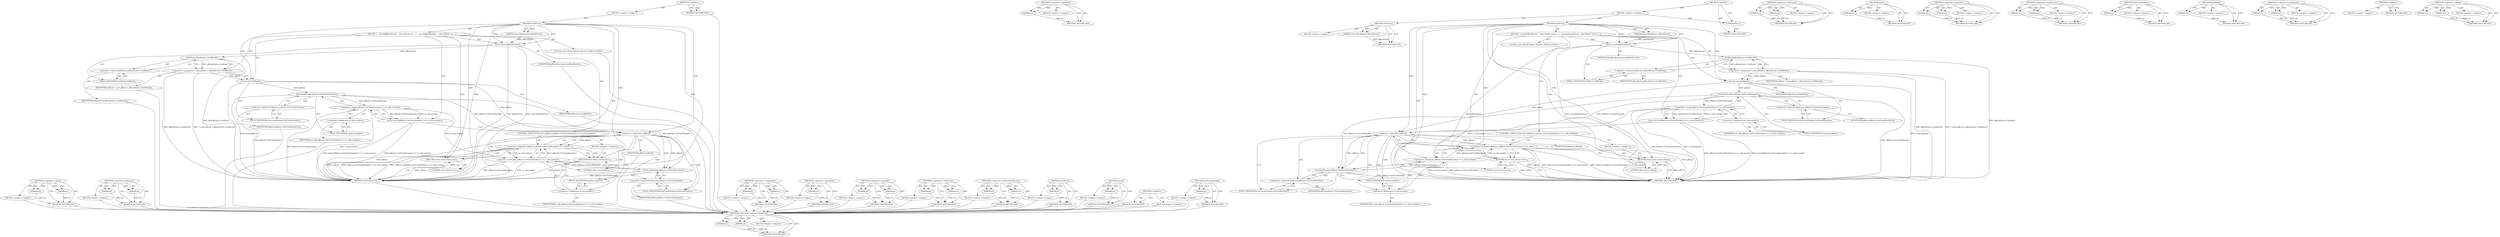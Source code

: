 digraph "&lt;operator&gt;.equals" {
vulnerable_87 [label=<(METHOD,&lt;operator&gt;.equals)>];
vulnerable_88 [label=<(PARAM,p1)>];
vulnerable_89 [label=<(PARAM,p2)>];
vulnerable_90 [label=<(BLOCK,&lt;empty&gt;,&lt;empty&gt;)>];
vulnerable_91 [label=<(METHOD_RETURN,ANY)>];
vulnerable_110 [label=<(METHOD,&lt;operator&gt;.notEquals)>];
vulnerable_111 [label=<(PARAM,p1)>];
vulnerable_112 [label=<(PARAM,p2)>];
vulnerable_113 [label=<(BLOCK,&lt;empty&gt;,&lt;empty&gt;)>];
vulnerable_114 [label=<(METHOD_RETURN,ANY)>];
vulnerable_6 [label=<(METHOD,&lt;global&gt;)<SUB>1</SUB>>];
vulnerable_7 [label=<(BLOCK,&lt;empty&gt;,&lt;empty&gt;)<SUB>1</SUB>>];
vulnerable_8 [label=<(METHOD,VetEntry)<SUB>1</SUB>>];
vulnerable_9 [label=<(PARAM,const BlockEntry* pBlockEntry)<SUB>1</SUB>>];
vulnerable_10 [label=<(BLOCK,{
    assert(pBlockEntry);
    const Block* con...,{
    assert(pBlockEntry);
    const Block* con...)<SUB>2</SUB>>];
vulnerable_11 [label=<(assert,assert(pBlockEntry))<SUB>3</SUB>>];
vulnerable_12 [label=<(IDENTIFIER,pBlockEntry,assert(pBlockEntry))<SUB>3</SUB>>];
vulnerable_13 [label="<(LOCAL,const Block* pBlock: Block*)<SUB>4</SUB>>"];
vulnerable_14 [label=<(&lt;operator&gt;.assignment,* const pBlock = pBlockEntry-&gt;GetBlock())<SUB>4</SUB>>];
vulnerable_15 [label=<(IDENTIFIER,pBlock,* const pBlock = pBlockEntry-&gt;GetBlock())<SUB>4</SUB>>];
vulnerable_16 [label=<(GetBlock,pBlockEntry-&gt;GetBlock())<SUB>4</SUB>>];
vulnerable_17 [label=<(&lt;operator&gt;.indirectFieldAccess,pBlockEntry-&gt;GetBlock)<SUB>4</SUB>>];
vulnerable_18 [label=<(IDENTIFIER,pBlockEntry,pBlockEntry-&gt;GetBlock())<SUB>4</SUB>>];
vulnerable_19 [label=<(FIELD_IDENTIFIER,GetBlock,GetBlock)<SUB>4</SUB>>];
vulnerable_20 [label=<(assert,assert(pBlock))<SUB>5</SUB>>];
vulnerable_21 [label=<(IDENTIFIER,pBlock,assert(pBlock))<SUB>5</SUB>>];
vulnerable_22 [label=<(assert,assert(pBlock-&gt;GetTrackNumber() == m_info.number))<SUB>6</SUB>>];
vulnerable_23 [label=<(&lt;operator&gt;.equals,pBlock-&gt;GetTrackNumber() == m_info.number)<SUB>6</SUB>>];
vulnerable_24 [label=<(GetTrackNumber,pBlock-&gt;GetTrackNumber())<SUB>6</SUB>>];
vulnerable_25 [label=<(&lt;operator&gt;.indirectFieldAccess,pBlock-&gt;GetTrackNumber)<SUB>6</SUB>>];
vulnerable_26 [label=<(IDENTIFIER,pBlock,pBlock-&gt;GetTrackNumber())<SUB>6</SUB>>];
vulnerable_27 [label=<(FIELD_IDENTIFIER,GetTrackNumber,GetTrackNumber)<SUB>6</SUB>>];
vulnerable_28 [label=<(&lt;operator&gt;.fieldAccess,m_info.number)<SUB>6</SUB>>];
vulnerable_29 [label=<(IDENTIFIER,m_info,pBlock-&gt;GetTrackNumber() == m_info.number)<SUB>6</SUB>>];
vulnerable_30 [label=<(FIELD_IDENTIFIER,number,number)<SUB>6</SUB>>];
vulnerable_31 [label=<(CONTROL_STRUCTURE,IF,if (!pBlock || pBlock-&gt;GetTrackNumber() != m_info.number))<SUB>7</SUB>>];
vulnerable_32 [label=<(&lt;operator&gt;.logicalOr,!pBlock || pBlock-&gt;GetTrackNumber() != m_info.n...)<SUB>7</SUB>>];
vulnerable_33 [label=<(&lt;operator&gt;.logicalNot,!pBlock)<SUB>7</SUB>>];
vulnerable_34 [label=<(IDENTIFIER,pBlock,!pBlock)<SUB>7</SUB>>];
vulnerable_35 [label=<(&lt;operator&gt;.notEquals,pBlock-&gt;GetTrackNumber() != m_info.number)<SUB>7</SUB>>];
vulnerable_36 [label=<(GetTrackNumber,pBlock-&gt;GetTrackNumber())<SUB>7</SUB>>];
vulnerable_37 [label=<(&lt;operator&gt;.indirectFieldAccess,pBlock-&gt;GetTrackNumber)<SUB>7</SUB>>];
vulnerable_38 [label=<(IDENTIFIER,pBlock,pBlock-&gt;GetTrackNumber())<SUB>7</SUB>>];
vulnerable_39 [label=<(FIELD_IDENTIFIER,GetTrackNumber,GetTrackNumber)<SUB>7</SUB>>];
vulnerable_40 [label=<(&lt;operator&gt;.fieldAccess,m_info.number)<SUB>7</SUB>>];
vulnerable_41 [label=<(IDENTIFIER,m_info,pBlock-&gt;GetTrackNumber() != m_info.number)<SUB>7</SUB>>];
vulnerable_42 [label=<(FIELD_IDENTIFIER,number,number)<SUB>7</SUB>>];
vulnerable_43 [label=<(BLOCK,&lt;empty&gt;,&lt;empty&gt;)<SUB>8</SUB>>];
vulnerable_44 [label=<(RETURN,return false;,return false;)<SUB>8</SUB>>];
vulnerable_45 [label=<(LITERAL,false,return false;)<SUB>8</SUB>>];
vulnerable_46 [label=<(RETURN,return true;,return true;)<SUB>11</SUB>>];
vulnerable_47 [label=<(LITERAL,true,return true;)<SUB>11</SUB>>];
vulnerable_48 [label=<(METHOD_RETURN,bool)<SUB>1</SUB>>];
vulnerable_50 [label=<(METHOD_RETURN,ANY)<SUB>1</SUB>>];
vulnerable_73 [label=<(METHOD,&lt;operator&gt;.assignment)>];
vulnerable_74 [label=<(PARAM,p1)>];
vulnerable_75 [label=<(PARAM,p2)>];
vulnerable_76 [label=<(BLOCK,&lt;empty&gt;,&lt;empty&gt;)>];
vulnerable_77 [label=<(METHOD_RETURN,ANY)>];
vulnerable_106 [label=<(METHOD,&lt;operator&gt;.logicalNot)>];
vulnerable_107 [label=<(PARAM,p1)>];
vulnerable_108 [label=<(BLOCK,&lt;empty&gt;,&lt;empty&gt;)>];
vulnerable_109 [label=<(METHOD_RETURN,ANY)>];
vulnerable_101 [label=<(METHOD,&lt;operator&gt;.logicalOr)>];
vulnerable_102 [label=<(PARAM,p1)>];
vulnerable_103 [label=<(PARAM,p2)>];
vulnerable_104 [label=<(BLOCK,&lt;empty&gt;,&lt;empty&gt;)>];
vulnerable_105 [label=<(METHOD_RETURN,ANY)>];
vulnerable_96 [label=<(METHOD,&lt;operator&gt;.fieldAccess)>];
vulnerable_97 [label=<(PARAM,p1)>];
vulnerable_98 [label=<(PARAM,p2)>];
vulnerable_99 [label=<(BLOCK,&lt;empty&gt;,&lt;empty&gt;)>];
vulnerable_100 [label=<(METHOD_RETURN,ANY)>];
vulnerable_82 [label=<(METHOD,&lt;operator&gt;.indirectFieldAccess)>];
vulnerable_83 [label=<(PARAM,p1)>];
vulnerable_84 [label=<(PARAM,p2)>];
vulnerable_85 [label=<(BLOCK,&lt;empty&gt;,&lt;empty&gt;)>];
vulnerable_86 [label=<(METHOD_RETURN,ANY)>];
vulnerable_78 [label=<(METHOD,GetBlock)>];
vulnerable_79 [label=<(PARAM,p1)>];
vulnerable_80 [label=<(BLOCK,&lt;empty&gt;,&lt;empty&gt;)>];
vulnerable_81 [label=<(METHOD_RETURN,ANY)>];
vulnerable_69 [label=<(METHOD,assert)>];
vulnerable_70 [label=<(PARAM,p1)>];
vulnerable_71 [label=<(BLOCK,&lt;empty&gt;,&lt;empty&gt;)>];
vulnerable_72 [label=<(METHOD_RETURN,ANY)>];
vulnerable_63 [label=<(METHOD,&lt;global&gt;)<SUB>1</SUB>>];
vulnerable_64 [label=<(BLOCK,&lt;empty&gt;,&lt;empty&gt;)>];
vulnerable_65 [label=<(METHOD_RETURN,ANY)>];
vulnerable_92 [label=<(METHOD,GetTrackNumber)>];
vulnerable_93 [label=<(PARAM,p1)>];
vulnerable_94 [label=<(BLOCK,&lt;empty&gt;,&lt;empty&gt;)>];
vulnerable_95 [label=<(METHOD_RETURN,ANY)>];
fixed_88 [label=<(METHOD,&lt;operator&gt;.indirectFieldAccess)>];
fixed_89 [label=<(PARAM,p1)>];
fixed_90 [label=<(PARAM,p2)>];
fixed_91 [label=<(BLOCK,&lt;empty&gt;,&lt;empty&gt;)>];
fixed_92 [label=<(METHOD_RETURN,ANY)>];
fixed_112 [label=<(METHOD,&lt;operator&gt;.logicalNot)>];
fixed_113 [label=<(PARAM,p1)>];
fixed_114 [label=<(BLOCK,&lt;empty&gt;,&lt;empty&gt;)>];
fixed_115 [label=<(METHOD_RETURN,ANY)>];
fixed_6 [label=<(METHOD,&lt;global&gt;)<SUB>1</SUB>>];
fixed_7 [label=<(BLOCK,&lt;empty&gt;,&lt;empty&gt;)<SUB>1</SUB>>];
fixed_8 [label=<(METHOD,VetEntry)<SUB>1</SUB>>];
fixed_9 [label=<(PARAM,const BlockEntry* pBlockEntry)<SUB>1</SUB>>];
fixed_10 [label=<(BLOCK,&lt;empty&gt;,&lt;empty&gt;)>];
fixed_11 [label=<(METHOD_RETURN,bool)<SUB>1</SUB>>];
fixed_13 [label=<(UNKNOWN,t,t)<SUB>1</SUB>>];
fixed_14 [label=<(METHOD,VetEntry)<SUB>2</SUB>>];
fixed_15 [label=<(PARAM,const BlockEntry* pBlockEntry)<SUB>2</SUB>>];
fixed_16 [label=<(BLOCK,{
  assert(pBlockEntry);
  const Block* const p...,{
  assert(pBlockEntry);
  const Block* const p...)<SUB>2</SUB>>];
fixed_17 [label=<(assert,assert(pBlockEntry))<SUB>3</SUB>>];
fixed_18 [label=<(IDENTIFIER,pBlockEntry,assert(pBlockEntry))<SUB>3</SUB>>];
fixed_19 [label="<(LOCAL,const Block* pBlock: Block*)<SUB>4</SUB>>"];
fixed_20 [label=<(&lt;operator&gt;.assignment,* const pBlock = pBlockEntry-&gt;GetBlock())<SUB>4</SUB>>];
fixed_21 [label=<(IDENTIFIER,pBlock,* const pBlock = pBlockEntry-&gt;GetBlock())<SUB>4</SUB>>];
fixed_22 [label=<(GetBlock,pBlockEntry-&gt;GetBlock())<SUB>4</SUB>>];
fixed_23 [label=<(&lt;operator&gt;.indirectFieldAccess,pBlockEntry-&gt;GetBlock)<SUB>4</SUB>>];
fixed_24 [label=<(IDENTIFIER,pBlockEntry,pBlockEntry-&gt;GetBlock())<SUB>4</SUB>>];
fixed_25 [label=<(FIELD_IDENTIFIER,GetBlock,GetBlock)<SUB>4</SUB>>];
fixed_26 [label=<(assert,assert(pBlock))<SUB>5</SUB>>];
fixed_27 [label=<(IDENTIFIER,pBlock,assert(pBlock))<SUB>5</SUB>>];
fixed_28 [label=<(assert,assert(pBlock-&gt;GetTrackNumber() == m_info.number))<SUB>6</SUB>>];
fixed_29 [label=<(&lt;operator&gt;.equals,pBlock-&gt;GetTrackNumber() == m_info.number)<SUB>6</SUB>>];
fixed_30 [label=<(GetTrackNumber,pBlock-&gt;GetTrackNumber())<SUB>6</SUB>>];
fixed_31 [label=<(&lt;operator&gt;.indirectFieldAccess,pBlock-&gt;GetTrackNumber)<SUB>6</SUB>>];
fixed_32 [label=<(IDENTIFIER,pBlock,pBlock-&gt;GetTrackNumber())<SUB>6</SUB>>];
fixed_33 [label=<(FIELD_IDENTIFIER,GetTrackNumber,GetTrackNumber)<SUB>6</SUB>>];
fixed_34 [label=<(&lt;operator&gt;.fieldAccess,m_info.number)<SUB>6</SUB>>];
fixed_35 [label=<(IDENTIFIER,m_info,pBlock-&gt;GetTrackNumber() == m_info.number)<SUB>6</SUB>>];
fixed_36 [label=<(FIELD_IDENTIFIER,number,number)<SUB>6</SUB>>];
fixed_37 [label=<(CONTROL_STRUCTURE,IF,if (!pBlock || pBlock-&gt;GetTrackNumber() != m_info.number))<SUB>7</SUB>>];
fixed_38 [label=<(&lt;operator&gt;.logicalOr,!pBlock || pBlock-&gt;GetTrackNumber() != m_info.n...)<SUB>7</SUB>>];
fixed_39 [label=<(&lt;operator&gt;.logicalNot,!pBlock)<SUB>7</SUB>>];
fixed_40 [label=<(IDENTIFIER,pBlock,!pBlock)<SUB>7</SUB>>];
fixed_41 [label=<(&lt;operator&gt;.notEquals,pBlock-&gt;GetTrackNumber() != m_info.number)<SUB>7</SUB>>];
fixed_42 [label=<(GetTrackNumber,pBlock-&gt;GetTrackNumber())<SUB>7</SUB>>];
fixed_43 [label=<(&lt;operator&gt;.indirectFieldAccess,pBlock-&gt;GetTrackNumber)<SUB>7</SUB>>];
fixed_44 [label=<(IDENTIFIER,pBlock,pBlock-&gt;GetTrackNumber())<SUB>7</SUB>>];
fixed_45 [label=<(FIELD_IDENTIFIER,GetTrackNumber,GetTrackNumber)<SUB>7</SUB>>];
fixed_46 [label=<(&lt;operator&gt;.fieldAccess,m_info.number)<SUB>7</SUB>>];
fixed_47 [label=<(IDENTIFIER,m_info,pBlock-&gt;GetTrackNumber() != m_info.number)<SUB>7</SUB>>];
fixed_48 [label=<(FIELD_IDENTIFIER,number,number)<SUB>7</SUB>>];
fixed_49 [label=<(BLOCK,&lt;empty&gt;,&lt;empty&gt;)<SUB>8</SUB>>];
fixed_50 [label=<(RETURN,return false;,return false;)<SUB>8</SUB>>];
fixed_51 [label=<(LITERAL,false,return false;)<SUB>8</SUB>>];
fixed_52 [label=<(RETURN,return true;,return true;)<SUB>16</SUB>>];
fixed_53 [label=<(LITERAL,true,return true;)<SUB>16</SUB>>];
fixed_54 [label=<(METHOD_RETURN,bool)<SUB>2</SUB>>];
fixed_56 [label=<(METHOD_RETURN,ANY)<SUB>1</SUB>>];
fixed_116 [label=<(METHOD,&lt;operator&gt;.notEquals)>];
fixed_117 [label=<(PARAM,p1)>];
fixed_118 [label=<(PARAM,p2)>];
fixed_119 [label=<(BLOCK,&lt;empty&gt;,&lt;empty&gt;)>];
fixed_120 [label=<(METHOD_RETURN,ANY)>];
fixed_75 [label=<(METHOD,assert)>];
fixed_76 [label=<(PARAM,p1)>];
fixed_77 [label=<(BLOCK,&lt;empty&gt;,&lt;empty&gt;)>];
fixed_78 [label=<(METHOD_RETURN,ANY)>];
fixed_107 [label=<(METHOD,&lt;operator&gt;.logicalOr)>];
fixed_108 [label=<(PARAM,p1)>];
fixed_109 [label=<(PARAM,p2)>];
fixed_110 [label=<(BLOCK,&lt;empty&gt;,&lt;empty&gt;)>];
fixed_111 [label=<(METHOD_RETURN,ANY)>];
fixed_102 [label=<(METHOD,&lt;operator&gt;.fieldAccess)>];
fixed_103 [label=<(PARAM,p1)>];
fixed_104 [label=<(PARAM,p2)>];
fixed_105 [label=<(BLOCK,&lt;empty&gt;,&lt;empty&gt;)>];
fixed_106 [label=<(METHOD_RETURN,ANY)>];
fixed_98 [label=<(METHOD,GetTrackNumber)>];
fixed_99 [label=<(PARAM,p1)>];
fixed_100 [label=<(BLOCK,&lt;empty&gt;,&lt;empty&gt;)>];
fixed_101 [label=<(METHOD_RETURN,ANY)>];
fixed_84 [label=<(METHOD,GetBlock)>];
fixed_85 [label=<(PARAM,p1)>];
fixed_86 [label=<(BLOCK,&lt;empty&gt;,&lt;empty&gt;)>];
fixed_87 [label=<(METHOD_RETURN,ANY)>];
fixed_79 [label=<(METHOD,&lt;operator&gt;.assignment)>];
fixed_80 [label=<(PARAM,p1)>];
fixed_81 [label=<(PARAM,p2)>];
fixed_82 [label=<(BLOCK,&lt;empty&gt;,&lt;empty&gt;)>];
fixed_83 [label=<(METHOD_RETURN,ANY)>];
fixed_69 [label=<(METHOD,&lt;global&gt;)<SUB>1</SUB>>];
fixed_70 [label=<(BLOCK,&lt;empty&gt;,&lt;empty&gt;)>];
fixed_71 [label=<(METHOD_RETURN,ANY)>];
fixed_93 [label=<(METHOD,&lt;operator&gt;.equals)>];
fixed_94 [label=<(PARAM,p1)>];
fixed_95 [label=<(PARAM,p2)>];
fixed_96 [label=<(BLOCK,&lt;empty&gt;,&lt;empty&gt;)>];
fixed_97 [label=<(METHOD_RETURN,ANY)>];
vulnerable_87 -> vulnerable_88  [key=0, label="AST: "];
vulnerable_87 -> vulnerable_88  [key=1, label="DDG: "];
vulnerable_87 -> vulnerable_90  [key=0, label="AST: "];
vulnerable_87 -> vulnerable_89  [key=0, label="AST: "];
vulnerable_87 -> vulnerable_89  [key=1, label="DDG: "];
vulnerable_87 -> vulnerable_91  [key=0, label="AST: "];
vulnerable_87 -> vulnerable_91  [key=1, label="CFG: "];
vulnerable_88 -> vulnerable_91  [key=0, label="DDG: p1"];
vulnerable_89 -> vulnerable_91  [key=0, label="DDG: p2"];
vulnerable_90 -> fixed_88  [key=0];
vulnerable_91 -> fixed_88  [key=0];
vulnerable_110 -> vulnerable_111  [key=0, label="AST: "];
vulnerable_110 -> vulnerable_111  [key=1, label="DDG: "];
vulnerable_110 -> vulnerable_113  [key=0, label="AST: "];
vulnerable_110 -> vulnerable_112  [key=0, label="AST: "];
vulnerable_110 -> vulnerable_112  [key=1, label="DDG: "];
vulnerable_110 -> vulnerable_114  [key=0, label="AST: "];
vulnerable_110 -> vulnerable_114  [key=1, label="CFG: "];
vulnerable_111 -> vulnerable_114  [key=0, label="DDG: p1"];
vulnerable_112 -> vulnerable_114  [key=0, label="DDG: p2"];
vulnerable_113 -> fixed_88  [key=0];
vulnerable_114 -> fixed_88  [key=0];
vulnerable_6 -> vulnerable_7  [key=0, label="AST: "];
vulnerable_6 -> vulnerable_50  [key=0, label="AST: "];
vulnerable_6 -> vulnerable_50  [key=1, label="CFG: "];
vulnerable_7 -> vulnerable_8  [key=0, label="AST: "];
vulnerable_8 -> vulnerable_9  [key=0, label="AST: "];
vulnerable_8 -> vulnerable_9  [key=1, label="DDG: "];
vulnerable_8 -> vulnerable_10  [key=0, label="AST: "];
vulnerable_8 -> vulnerable_48  [key=0, label="AST: "];
vulnerable_8 -> vulnerable_11  [key=0, label="CFG: "];
vulnerable_8 -> vulnerable_11  [key=1, label="DDG: "];
vulnerable_8 -> vulnerable_46  [key=0, label="DDG: "];
vulnerable_8 -> vulnerable_20  [key=0, label="DDG: "];
vulnerable_8 -> vulnerable_47  [key=0, label="DDG: "];
vulnerable_8 -> vulnerable_44  [key=0, label="DDG: "];
vulnerable_8 -> vulnerable_33  [key=0, label="DDG: "];
vulnerable_8 -> vulnerable_45  [key=0, label="DDG: "];
vulnerable_9 -> vulnerable_11  [key=0, label="DDG: pBlockEntry"];
vulnerable_10 -> vulnerable_11  [key=0, label="AST: "];
vulnerable_10 -> vulnerable_13  [key=0, label="AST: "];
vulnerable_10 -> vulnerable_14  [key=0, label="AST: "];
vulnerable_10 -> vulnerable_20  [key=0, label="AST: "];
vulnerable_10 -> vulnerable_22  [key=0, label="AST: "];
vulnerable_10 -> vulnerable_31  [key=0, label="AST: "];
vulnerable_10 -> vulnerable_46  [key=0, label="AST: "];
vulnerable_11 -> vulnerable_12  [key=0, label="AST: "];
vulnerable_11 -> vulnerable_19  [key=0, label="CFG: "];
vulnerable_11 -> vulnerable_48  [key=0, label="DDG: pBlockEntry"];
vulnerable_11 -> vulnerable_48  [key=1, label="DDG: assert(pBlockEntry)"];
vulnerable_11 -> vulnerable_16  [key=0, label="DDG: pBlockEntry"];
vulnerable_12 -> fixed_88  [key=0];
vulnerable_13 -> fixed_88  [key=0];
vulnerable_14 -> vulnerable_15  [key=0, label="AST: "];
vulnerable_14 -> vulnerable_16  [key=0, label="AST: "];
vulnerable_14 -> vulnerable_20  [key=0, label="CFG: "];
vulnerable_14 -> vulnerable_20  [key=1, label="DDG: pBlock"];
vulnerable_14 -> vulnerable_48  [key=0, label="DDG: pBlockEntry-&gt;GetBlock()"];
vulnerable_14 -> vulnerable_48  [key=1, label="DDG: * const pBlock = pBlockEntry-&gt;GetBlock()"];
vulnerable_15 -> fixed_88  [key=0];
vulnerable_16 -> vulnerable_17  [key=0, label="AST: "];
vulnerable_16 -> vulnerable_14  [key=0, label="CFG: "];
vulnerable_16 -> vulnerable_14  [key=1, label="DDG: pBlockEntry-&gt;GetBlock"];
vulnerable_16 -> vulnerable_48  [key=0, label="DDG: pBlockEntry-&gt;GetBlock"];
vulnerable_17 -> vulnerable_18  [key=0, label="AST: "];
vulnerable_17 -> vulnerable_19  [key=0, label="AST: "];
vulnerable_17 -> vulnerable_16  [key=0, label="CFG: "];
vulnerable_18 -> fixed_88  [key=0];
vulnerable_19 -> vulnerable_17  [key=0, label="CFG: "];
vulnerable_20 -> vulnerable_21  [key=0, label="AST: "];
vulnerable_20 -> vulnerable_27  [key=0, label="CFG: "];
vulnerable_20 -> vulnerable_48  [key=0, label="DDG: assert(pBlock)"];
vulnerable_20 -> vulnerable_24  [key=0, label="DDG: pBlock"];
vulnerable_20 -> vulnerable_33  [key=0, label="DDG: pBlock"];
vulnerable_21 -> fixed_88  [key=0];
vulnerable_22 -> vulnerable_23  [key=0, label="AST: "];
vulnerable_22 -> vulnerable_33  [key=0, label="CFG: "];
vulnerable_22 -> vulnerable_48  [key=0, label="DDG: pBlock-&gt;GetTrackNumber() == m_info.number"];
vulnerable_22 -> vulnerable_48  [key=1, label="DDG: assert(pBlock-&gt;GetTrackNumber() == m_info.number)"];
vulnerable_23 -> vulnerable_24  [key=0, label="AST: "];
vulnerable_23 -> vulnerable_28  [key=0, label="AST: "];
vulnerable_23 -> vulnerable_22  [key=0, label="CFG: "];
vulnerable_23 -> vulnerable_22  [key=1, label="DDG: pBlock-&gt;GetTrackNumber()"];
vulnerable_23 -> vulnerable_22  [key=2, label="DDG: m_info.number"];
vulnerable_23 -> vulnerable_48  [key=0, label="DDG: pBlock-&gt;GetTrackNumber()"];
vulnerable_23 -> vulnerable_48  [key=1, label="DDG: m_info.number"];
vulnerable_23 -> vulnerable_35  [key=0, label="DDG: m_info.number"];
vulnerable_24 -> vulnerable_25  [key=0, label="AST: "];
vulnerable_24 -> vulnerable_30  [key=0, label="CFG: "];
vulnerable_24 -> vulnerable_48  [key=0, label="DDG: pBlock-&gt;GetTrackNumber"];
vulnerable_24 -> vulnerable_23  [key=0, label="DDG: pBlock-&gt;GetTrackNumber"];
vulnerable_24 -> vulnerable_33  [key=0, label="DDG: pBlock-&gt;GetTrackNumber"];
vulnerable_24 -> vulnerable_36  [key=0, label="DDG: pBlock-&gt;GetTrackNumber"];
vulnerable_25 -> vulnerable_26  [key=0, label="AST: "];
vulnerable_25 -> vulnerable_27  [key=0, label="AST: "];
vulnerable_25 -> vulnerable_24  [key=0, label="CFG: "];
vulnerable_26 -> fixed_88  [key=0];
vulnerable_27 -> vulnerable_25  [key=0, label="CFG: "];
vulnerable_28 -> vulnerable_29  [key=0, label="AST: "];
vulnerable_28 -> vulnerable_30  [key=0, label="AST: "];
vulnerable_28 -> vulnerable_23  [key=0, label="CFG: "];
vulnerable_29 -> fixed_88  [key=0];
vulnerable_30 -> vulnerable_28  [key=0, label="CFG: "];
vulnerable_31 -> vulnerable_32  [key=0, label="AST: "];
vulnerable_31 -> vulnerable_43  [key=0, label="AST: "];
vulnerable_32 -> vulnerable_33  [key=0, label="AST: "];
vulnerable_32 -> vulnerable_35  [key=0, label="AST: "];
vulnerable_32 -> vulnerable_44  [key=0, label="CFG: "];
vulnerable_32 -> vulnerable_44  [key=1, label="CDG: "];
vulnerable_32 -> vulnerable_46  [key=0, label="CFG: "];
vulnerable_32 -> vulnerable_46  [key=1, label="CDG: "];
vulnerable_32 -> vulnerable_48  [key=0, label="DDG: !pBlock"];
vulnerable_32 -> vulnerable_48  [key=1, label="DDG: pBlock-&gt;GetTrackNumber() != m_info.number"];
vulnerable_32 -> vulnerable_48  [key=2, label="DDG: !pBlock || pBlock-&gt;GetTrackNumber() != m_info.number"];
vulnerable_33 -> vulnerable_34  [key=0, label="AST: "];
vulnerable_33 -> vulnerable_32  [key=0, label="CFG: "];
vulnerable_33 -> vulnerable_32  [key=1, label="DDG: pBlock"];
vulnerable_33 -> vulnerable_39  [key=0, label="CFG: "];
vulnerable_33 -> vulnerable_39  [key=1, label="CDG: "];
vulnerable_33 -> vulnerable_48  [key=0, label="DDG: pBlock"];
vulnerable_33 -> vulnerable_36  [key=0, label="DDG: pBlock"];
vulnerable_33 -> vulnerable_36  [key=1, label="CDG: "];
vulnerable_33 -> vulnerable_40  [key=0, label="CDG: "];
vulnerable_33 -> vulnerable_42  [key=0, label="CDG: "];
vulnerable_33 -> vulnerable_35  [key=0, label="CDG: "];
vulnerable_33 -> vulnerable_37  [key=0, label="CDG: "];
vulnerable_34 -> fixed_88  [key=0];
vulnerable_35 -> vulnerable_36  [key=0, label="AST: "];
vulnerable_35 -> vulnerable_40  [key=0, label="AST: "];
vulnerable_35 -> vulnerable_32  [key=0, label="CFG: "];
vulnerable_35 -> vulnerable_32  [key=1, label="DDG: pBlock-&gt;GetTrackNumber()"];
vulnerable_35 -> vulnerable_32  [key=2, label="DDG: m_info.number"];
vulnerable_35 -> vulnerable_48  [key=0, label="DDG: pBlock-&gt;GetTrackNumber()"];
vulnerable_35 -> vulnerable_48  [key=1, label="DDG: m_info.number"];
vulnerable_36 -> vulnerable_37  [key=0, label="AST: "];
vulnerable_36 -> vulnerable_42  [key=0, label="CFG: "];
vulnerable_36 -> vulnerable_48  [key=0, label="DDG: pBlock-&gt;GetTrackNumber"];
vulnerable_36 -> vulnerable_35  [key=0, label="DDG: pBlock-&gt;GetTrackNumber"];
vulnerable_37 -> vulnerable_38  [key=0, label="AST: "];
vulnerable_37 -> vulnerable_39  [key=0, label="AST: "];
vulnerable_37 -> vulnerable_36  [key=0, label="CFG: "];
vulnerable_38 -> fixed_88  [key=0];
vulnerable_39 -> vulnerable_37  [key=0, label="CFG: "];
vulnerable_40 -> vulnerable_41  [key=0, label="AST: "];
vulnerable_40 -> vulnerable_42  [key=0, label="AST: "];
vulnerable_40 -> vulnerable_35  [key=0, label="CFG: "];
vulnerable_41 -> fixed_88  [key=0];
vulnerable_42 -> vulnerable_40  [key=0, label="CFG: "];
vulnerable_43 -> vulnerable_44  [key=0, label="AST: "];
vulnerable_44 -> vulnerable_45  [key=0, label="AST: "];
vulnerable_44 -> vulnerable_48  [key=0, label="CFG: "];
vulnerable_44 -> vulnerable_48  [key=1, label="DDG: &lt;RET&gt;"];
vulnerable_45 -> vulnerable_44  [key=0, label="DDG: false"];
vulnerable_46 -> vulnerable_47  [key=0, label="AST: "];
vulnerable_46 -> vulnerable_48  [key=0, label="CFG: "];
vulnerable_46 -> vulnerable_48  [key=1, label="DDG: &lt;RET&gt;"];
vulnerable_47 -> vulnerable_46  [key=0, label="DDG: true"];
vulnerable_48 -> fixed_88  [key=0];
vulnerable_50 -> fixed_88  [key=0];
vulnerable_73 -> vulnerable_74  [key=0, label="AST: "];
vulnerable_73 -> vulnerable_74  [key=1, label="DDG: "];
vulnerable_73 -> vulnerable_76  [key=0, label="AST: "];
vulnerable_73 -> vulnerable_75  [key=0, label="AST: "];
vulnerable_73 -> vulnerable_75  [key=1, label="DDG: "];
vulnerable_73 -> vulnerable_77  [key=0, label="AST: "];
vulnerable_73 -> vulnerable_77  [key=1, label="CFG: "];
vulnerable_74 -> vulnerable_77  [key=0, label="DDG: p1"];
vulnerable_75 -> vulnerable_77  [key=0, label="DDG: p2"];
vulnerable_76 -> fixed_88  [key=0];
vulnerable_77 -> fixed_88  [key=0];
vulnerable_106 -> vulnerable_107  [key=0, label="AST: "];
vulnerable_106 -> vulnerable_107  [key=1, label="DDG: "];
vulnerable_106 -> vulnerable_108  [key=0, label="AST: "];
vulnerable_106 -> vulnerable_109  [key=0, label="AST: "];
vulnerable_106 -> vulnerable_109  [key=1, label="CFG: "];
vulnerable_107 -> vulnerable_109  [key=0, label="DDG: p1"];
vulnerable_108 -> fixed_88  [key=0];
vulnerable_109 -> fixed_88  [key=0];
vulnerable_101 -> vulnerable_102  [key=0, label="AST: "];
vulnerable_101 -> vulnerable_102  [key=1, label="DDG: "];
vulnerable_101 -> vulnerable_104  [key=0, label="AST: "];
vulnerable_101 -> vulnerable_103  [key=0, label="AST: "];
vulnerable_101 -> vulnerable_103  [key=1, label="DDG: "];
vulnerable_101 -> vulnerable_105  [key=0, label="AST: "];
vulnerable_101 -> vulnerable_105  [key=1, label="CFG: "];
vulnerable_102 -> vulnerable_105  [key=0, label="DDG: p1"];
vulnerable_103 -> vulnerable_105  [key=0, label="DDG: p2"];
vulnerable_104 -> fixed_88  [key=0];
vulnerable_105 -> fixed_88  [key=0];
vulnerable_96 -> vulnerable_97  [key=0, label="AST: "];
vulnerable_96 -> vulnerable_97  [key=1, label="DDG: "];
vulnerable_96 -> vulnerable_99  [key=0, label="AST: "];
vulnerable_96 -> vulnerable_98  [key=0, label="AST: "];
vulnerable_96 -> vulnerable_98  [key=1, label="DDG: "];
vulnerable_96 -> vulnerable_100  [key=0, label="AST: "];
vulnerable_96 -> vulnerable_100  [key=1, label="CFG: "];
vulnerable_97 -> vulnerable_100  [key=0, label="DDG: p1"];
vulnerable_98 -> vulnerable_100  [key=0, label="DDG: p2"];
vulnerable_99 -> fixed_88  [key=0];
vulnerable_100 -> fixed_88  [key=0];
vulnerable_82 -> vulnerable_83  [key=0, label="AST: "];
vulnerable_82 -> vulnerable_83  [key=1, label="DDG: "];
vulnerable_82 -> vulnerable_85  [key=0, label="AST: "];
vulnerable_82 -> vulnerable_84  [key=0, label="AST: "];
vulnerable_82 -> vulnerable_84  [key=1, label="DDG: "];
vulnerable_82 -> vulnerable_86  [key=0, label="AST: "];
vulnerable_82 -> vulnerable_86  [key=1, label="CFG: "];
vulnerable_83 -> vulnerable_86  [key=0, label="DDG: p1"];
vulnerable_84 -> vulnerable_86  [key=0, label="DDG: p2"];
vulnerable_85 -> fixed_88  [key=0];
vulnerable_86 -> fixed_88  [key=0];
vulnerable_78 -> vulnerable_79  [key=0, label="AST: "];
vulnerable_78 -> vulnerable_79  [key=1, label="DDG: "];
vulnerable_78 -> vulnerable_80  [key=0, label="AST: "];
vulnerable_78 -> vulnerable_81  [key=0, label="AST: "];
vulnerable_78 -> vulnerable_81  [key=1, label="CFG: "];
vulnerable_79 -> vulnerable_81  [key=0, label="DDG: p1"];
vulnerable_80 -> fixed_88  [key=0];
vulnerable_81 -> fixed_88  [key=0];
vulnerable_69 -> vulnerable_70  [key=0, label="AST: "];
vulnerable_69 -> vulnerable_70  [key=1, label="DDG: "];
vulnerable_69 -> vulnerable_71  [key=0, label="AST: "];
vulnerable_69 -> vulnerable_72  [key=0, label="AST: "];
vulnerable_69 -> vulnerable_72  [key=1, label="CFG: "];
vulnerable_70 -> vulnerable_72  [key=0, label="DDG: p1"];
vulnerable_71 -> fixed_88  [key=0];
vulnerable_72 -> fixed_88  [key=0];
vulnerable_63 -> vulnerable_64  [key=0, label="AST: "];
vulnerable_63 -> vulnerable_65  [key=0, label="AST: "];
vulnerable_63 -> vulnerable_65  [key=1, label="CFG: "];
vulnerable_64 -> fixed_88  [key=0];
vulnerable_65 -> fixed_88  [key=0];
vulnerable_92 -> vulnerable_93  [key=0, label="AST: "];
vulnerable_92 -> vulnerable_93  [key=1, label="DDG: "];
vulnerable_92 -> vulnerable_94  [key=0, label="AST: "];
vulnerable_92 -> vulnerable_95  [key=0, label="AST: "];
vulnerable_92 -> vulnerable_95  [key=1, label="CFG: "];
vulnerable_93 -> vulnerable_95  [key=0, label="DDG: p1"];
vulnerable_94 -> fixed_88  [key=0];
vulnerable_95 -> fixed_88  [key=0];
fixed_88 -> fixed_89  [key=0, label="AST: "];
fixed_88 -> fixed_89  [key=1, label="DDG: "];
fixed_88 -> fixed_91  [key=0, label="AST: "];
fixed_88 -> fixed_90  [key=0, label="AST: "];
fixed_88 -> fixed_90  [key=1, label="DDG: "];
fixed_88 -> fixed_92  [key=0, label="AST: "];
fixed_88 -> fixed_92  [key=1, label="CFG: "];
fixed_89 -> fixed_92  [key=0, label="DDG: p1"];
fixed_90 -> fixed_92  [key=0, label="DDG: p2"];
fixed_112 -> fixed_113  [key=0, label="AST: "];
fixed_112 -> fixed_113  [key=1, label="DDG: "];
fixed_112 -> fixed_114  [key=0, label="AST: "];
fixed_112 -> fixed_115  [key=0, label="AST: "];
fixed_112 -> fixed_115  [key=1, label="CFG: "];
fixed_113 -> fixed_115  [key=0, label="DDG: p1"];
fixed_6 -> fixed_7  [key=0, label="AST: "];
fixed_6 -> fixed_56  [key=0, label="AST: "];
fixed_6 -> fixed_13  [key=0, label="CFG: "];
fixed_7 -> fixed_8  [key=0, label="AST: "];
fixed_7 -> fixed_13  [key=0, label="AST: "];
fixed_7 -> fixed_14  [key=0, label="AST: "];
fixed_8 -> fixed_9  [key=0, label="AST: "];
fixed_8 -> fixed_9  [key=1, label="DDG: "];
fixed_8 -> fixed_10  [key=0, label="AST: "];
fixed_8 -> fixed_11  [key=0, label="AST: "];
fixed_8 -> fixed_11  [key=1, label="CFG: "];
fixed_9 -> fixed_11  [key=0, label="DDG: pBlockEntry"];
fixed_13 -> fixed_56  [key=0, label="CFG: "];
fixed_14 -> fixed_15  [key=0, label="AST: "];
fixed_14 -> fixed_15  [key=1, label="DDG: "];
fixed_14 -> fixed_16  [key=0, label="AST: "];
fixed_14 -> fixed_54  [key=0, label="AST: "];
fixed_14 -> fixed_17  [key=0, label="CFG: "];
fixed_14 -> fixed_17  [key=1, label="DDG: "];
fixed_14 -> fixed_52  [key=0, label="DDG: "];
fixed_14 -> fixed_26  [key=0, label="DDG: "];
fixed_14 -> fixed_53  [key=0, label="DDG: "];
fixed_14 -> fixed_50  [key=0, label="DDG: "];
fixed_14 -> fixed_39  [key=0, label="DDG: "];
fixed_14 -> fixed_51  [key=0, label="DDG: "];
fixed_15 -> fixed_17  [key=0, label="DDG: pBlockEntry"];
fixed_16 -> fixed_17  [key=0, label="AST: "];
fixed_16 -> fixed_19  [key=0, label="AST: "];
fixed_16 -> fixed_20  [key=0, label="AST: "];
fixed_16 -> fixed_26  [key=0, label="AST: "];
fixed_16 -> fixed_28  [key=0, label="AST: "];
fixed_16 -> fixed_37  [key=0, label="AST: "];
fixed_16 -> fixed_52  [key=0, label="AST: "];
fixed_17 -> fixed_18  [key=0, label="AST: "];
fixed_17 -> fixed_25  [key=0, label="CFG: "];
fixed_17 -> fixed_54  [key=0, label="DDG: pBlockEntry"];
fixed_17 -> fixed_54  [key=1, label="DDG: assert(pBlockEntry)"];
fixed_17 -> fixed_22  [key=0, label="DDG: pBlockEntry"];
fixed_20 -> fixed_21  [key=0, label="AST: "];
fixed_20 -> fixed_22  [key=0, label="AST: "];
fixed_20 -> fixed_26  [key=0, label="CFG: "];
fixed_20 -> fixed_26  [key=1, label="DDG: pBlock"];
fixed_20 -> fixed_54  [key=0, label="DDG: pBlockEntry-&gt;GetBlock()"];
fixed_20 -> fixed_54  [key=1, label="DDG: * const pBlock = pBlockEntry-&gt;GetBlock()"];
fixed_22 -> fixed_23  [key=0, label="AST: "];
fixed_22 -> fixed_20  [key=0, label="CFG: "];
fixed_22 -> fixed_20  [key=1, label="DDG: pBlockEntry-&gt;GetBlock"];
fixed_22 -> fixed_54  [key=0, label="DDG: pBlockEntry-&gt;GetBlock"];
fixed_23 -> fixed_24  [key=0, label="AST: "];
fixed_23 -> fixed_25  [key=0, label="AST: "];
fixed_23 -> fixed_22  [key=0, label="CFG: "];
fixed_25 -> fixed_23  [key=0, label="CFG: "];
fixed_26 -> fixed_27  [key=0, label="AST: "];
fixed_26 -> fixed_33  [key=0, label="CFG: "];
fixed_26 -> fixed_54  [key=0, label="DDG: assert(pBlock)"];
fixed_26 -> fixed_30  [key=0, label="DDG: pBlock"];
fixed_26 -> fixed_39  [key=0, label="DDG: pBlock"];
fixed_28 -> fixed_29  [key=0, label="AST: "];
fixed_28 -> fixed_39  [key=0, label="CFG: "];
fixed_28 -> fixed_54  [key=0, label="DDG: pBlock-&gt;GetTrackNumber() == m_info.number"];
fixed_28 -> fixed_54  [key=1, label="DDG: assert(pBlock-&gt;GetTrackNumber() == m_info.number)"];
fixed_29 -> fixed_30  [key=0, label="AST: "];
fixed_29 -> fixed_34  [key=0, label="AST: "];
fixed_29 -> fixed_28  [key=0, label="CFG: "];
fixed_29 -> fixed_28  [key=1, label="DDG: pBlock-&gt;GetTrackNumber()"];
fixed_29 -> fixed_28  [key=2, label="DDG: m_info.number"];
fixed_29 -> fixed_54  [key=0, label="DDG: pBlock-&gt;GetTrackNumber()"];
fixed_29 -> fixed_54  [key=1, label="DDG: m_info.number"];
fixed_29 -> fixed_41  [key=0, label="DDG: m_info.number"];
fixed_30 -> fixed_31  [key=0, label="AST: "];
fixed_30 -> fixed_36  [key=0, label="CFG: "];
fixed_30 -> fixed_54  [key=0, label="DDG: pBlock-&gt;GetTrackNumber"];
fixed_30 -> fixed_29  [key=0, label="DDG: pBlock-&gt;GetTrackNumber"];
fixed_30 -> fixed_39  [key=0, label="DDG: pBlock-&gt;GetTrackNumber"];
fixed_30 -> fixed_42  [key=0, label="DDG: pBlock-&gt;GetTrackNumber"];
fixed_31 -> fixed_32  [key=0, label="AST: "];
fixed_31 -> fixed_33  [key=0, label="AST: "];
fixed_31 -> fixed_30  [key=0, label="CFG: "];
fixed_33 -> fixed_31  [key=0, label="CFG: "];
fixed_34 -> fixed_35  [key=0, label="AST: "];
fixed_34 -> fixed_36  [key=0, label="AST: "];
fixed_34 -> fixed_29  [key=0, label="CFG: "];
fixed_36 -> fixed_34  [key=0, label="CFG: "];
fixed_37 -> fixed_38  [key=0, label="AST: "];
fixed_37 -> fixed_49  [key=0, label="AST: "];
fixed_38 -> fixed_39  [key=0, label="AST: "];
fixed_38 -> fixed_41  [key=0, label="AST: "];
fixed_38 -> fixed_50  [key=0, label="CFG: "];
fixed_38 -> fixed_50  [key=1, label="CDG: "];
fixed_38 -> fixed_52  [key=0, label="CFG: "];
fixed_38 -> fixed_52  [key=1, label="CDG: "];
fixed_38 -> fixed_54  [key=0, label="DDG: !pBlock"];
fixed_38 -> fixed_54  [key=1, label="DDG: pBlock-&gt;GetTrackNumber() != m_info.number"];
fixed_38 -> fixed_54  [key=2, label="DDG: !pBlock || pBlock-&gt;GetTrackNumber() != m_info.number"];
fixed_39 -> fixed_40  [key=0, label="AST: "];
fixed_39 -> fixed_38  [key=0, label="CFG: "];
fixed_39 -> fixed_38  [key=1, label="DDG: pBlock"];
fixed_39 -> fixed_45  [key=0, label="CFG: "];
fixed_39 -> fixed_45  [key=1, label="CDG: "];
fixed_39 -> fixed_54  [key=0, label="DDG: pBlock"];
fixed_39 -> fixed_42  [key=0, label="DDG: pBlock"];
fixed_39 -> fixed_42  [key=1, label="CDG: "];
fixed_39 -> fixed_48  [key=0, label="CDG: "];
fixed_39 -> fixed_46  [key=0, label="CDG: "];
fixed_39 -> fixed_41  [key=0, label="CDG: "];
fixed_39 -> fixed_43  [key=0, label="CDG: "];
fixed_41 -> fixed_42  [key=0, label="AST: "];
fixed_41 -> fixed_46  [key=0, label="AST: "];
fixed_41 -> fixed_38  [key=0, label="CFG: "];
fixed_41 -> fixed_38  [key=1, label="DDG: pBlock-&gt;GetTrackNumber()"];
fixed_41 -> fixed_38  [key=2, label="DDG: m_info.number"];
fixed_41 -> fixed_54  [key=0, label="DDG: pBlock-&gt;GetTrackNumber()"];
fixed_41 -> fixed_54  [key=1, label="DDG: m_info.number"];
fixed_42 -> fixed_43  [key=0, label="AST: "];
fixed_42 -> fixed_48  [key=0, label="CFG: "];
fixed_42 -> fixed_54  [key=0, label="DDG: pBlock-&gt;GetTrackNumber"];
fixed_42 -> fixed_41  [key=0, label="DDG: pBlock-&gt;GetTrackNumber"];
fixed_43 -> fixed_44  [key=0, label="AST: "];
fixed_43 -> fixed_45  [key=0, label="AST: "];
fixed_43 -> fixed_42  [key=0, label="CFG: "];
fixed_45 -> fixed_43  [key=0, label="CFG: "];
fixed_46 -> fixed_47  [key=0, label="AST: "];
fixed_46 -> fixed_48  [key=0, label="AST: "];
fixed_46 -> fixed_41  [key=0, label="CFG: "];
fixed_48 -> fixed_46  [key=0, label="CFG: "];
fixed_49 -> fixed_50  [key=0, label="AST: "];
fixed_50 -> fixed_51  [key=0, label="AST: "];
fixed_50 -> fixed_54  [key=0, label="CFG: "];
fixed_50 -> fixed_54  [key=1, label="DDG: &lt;RET&gt;"];
fixed_51 -> fixed_50  [key=0, label="DDG: false"];
fixed_52 -> fixed_53  [key=0, label="AST: "];
fixed_52 -> fixed_54  [key=0, label="CFG: "];
fixed_52 -> fixed_54  [key=1, label="DDG: &lt;RET&gt;"];
fixed_53 -> fixed_52  [key=0, label="DDG: true"];
fixed_116 -> fixed_117  [key=0, label="AST: "];
fixed_116 -> fixed_117  [key=1, label="DDG: "];
fixed_116 -> fixed_119  [key=0, label="AST: "];
fixed_116 -> fixed_118  [key=0, label="AST: "];
fixed_116 -> fixed_118  [key=1, label="DDG: "];
fixed_116 -> fixed_120  [key=0, label="AST: "];
fixed_116 -> fixed_120  [key=1, label="CFG: "];
fixed_117 -> fixed_120  [key=0, label="DDG: p1"];
fixed_118 -> fixed_120  [key=0, label="DDG: p2"];
fixed_75 -> fixed_76  [key=0, label="AST: "];
fixed_75 -> fixed_76  [key=1, label="DDG: "];
fixed_75 -> fixed_77  [key=0, label="AST: "];
fixed_75 -> fixed_78  [key=0, label="AST: "];
fixed_75 -> fixed_78  [key=1, label="CFG: "];
fixed_76 -> fixed_78  [key=0, label="DDG: p1"];
fixed_107 -> fixed_108  [key=0, label="AST: "];
fixed_107 -> fixed_108  [key=1, label="DDG: "];
fixed_107 -> fixed_110  [key=0, label="AST: "];
fixed_107 -> fixed_109  [key=0, label="AST: "];
fixed_107 -> fixed_109  [key=1, label="DDG: "];
fixed_107 -> fixed_111  [key=0, label="AST: "];
fixed_107 -> fixed_111  [key=1, label="CFG: "];
fixed_108 -> fixed_111  [key=0, label="DDG: p1"];
fixed_109 -> fixed_111  [key=0, label="DDG: p2"];
fixed_102 -> fixed_103  [key=0, label="AST: "];
fixed_102 -> fixed_103  [key=1, label="DDG: "];
fixed_102 -> fixed_105  [key=0, label="AST: "];
fixed_102 -> fixed_104  [key=0, label="AST: "];
fixed_102 -> fixed_104  [key=1, label="DDG: "];
fixed_102 -> fixed_106  [key=0, label="AST: "];
fixed_102 -> fixed_106  [key=1, label="CFG: "];
fixed_103 -> fixed_106  [key=0, label="DDG: p1"];
fixed_104 -> fixed_106  [key=0, label="DDG: p2"];
fixed_98 -> fixed_99  [key=0, label="AST: "];
fixed_98 -> fixed_99  [key=1, label="DDG: "];
fixed_98 -> fixed_100  [key=0, label="AST: "];
fixed_98 -> fixed_101  [key=0, label="AST: "];
fixed_98 -> fixed_101  [key=1, label="CFG: "];
fixed_99 -> fixed_101  [key=0, label="DDG: p1"];
fixed_84 -> fixed_85  [key=0, label="AST: "];
fixed_84 -> fixed_85  [key=1, label="DDG: "];
fixed_84 -> fixed_86  [key=0, label="AST: "];
fixed_84 -> fixed_87  [key=0, label="AST: "];
fixed_84 -> fixed_87  [key=1, label="CFG: "];
fixed_85 -> fixed_87  [key=0, label="DDG: p1"];
fixed_79 -> fixed_80  [key=0, label="AST: "];
fixed_79 -> fixed_80  [key=1, label="DDG: "];
fixed_79 -> fixed_82  [key=0, label="AST: "];
fixed_79 -> fixed_81  [key=0, label="AST: "];
fixed_79 -> fixed_81  [key=1, label="DDG: "];
fixed_79 -> fixed_83  [key=0, label="AST: "];
fixed_79 -> fixed_83  [key=1, label="CFG: "];
fixed_80 -> fixed_83  [key=0, label="DDG: p1"];
fixed_81 -> fixed_83  [key=0, label="DDG: p2"];
fixed_69 -> fixed_70  [key=0, label="AST: "];
fixed_69 -> fixed_71  [key=0, label="AST: "];
fixed_69 -> fixed_71  [key=1, label="CFG: "];
fixed_93 -> fixed_94  [key=0, label="AST: "];
fixed_93 -> fixed_94  [key=1, label="DDG: "];
fixed_93 -> fixed_96  [key=0, label="AST: "];
fixed_93 -> fixed_95  [key=0, label="AST: "];
fixed_93 -> fixed_95  [key=1, label="DDG: "];
fixed_93 -> fixed_97  [key=0, label="AST: "];
fixed_93 -> fixed_97  [key=1, label="CFG: "];
fixed_94 -> fixed_97  [key=0, label="DDG: p1"];
fixed_95 -> fixed_97  [key=0, label="DDG: p2"];
}
